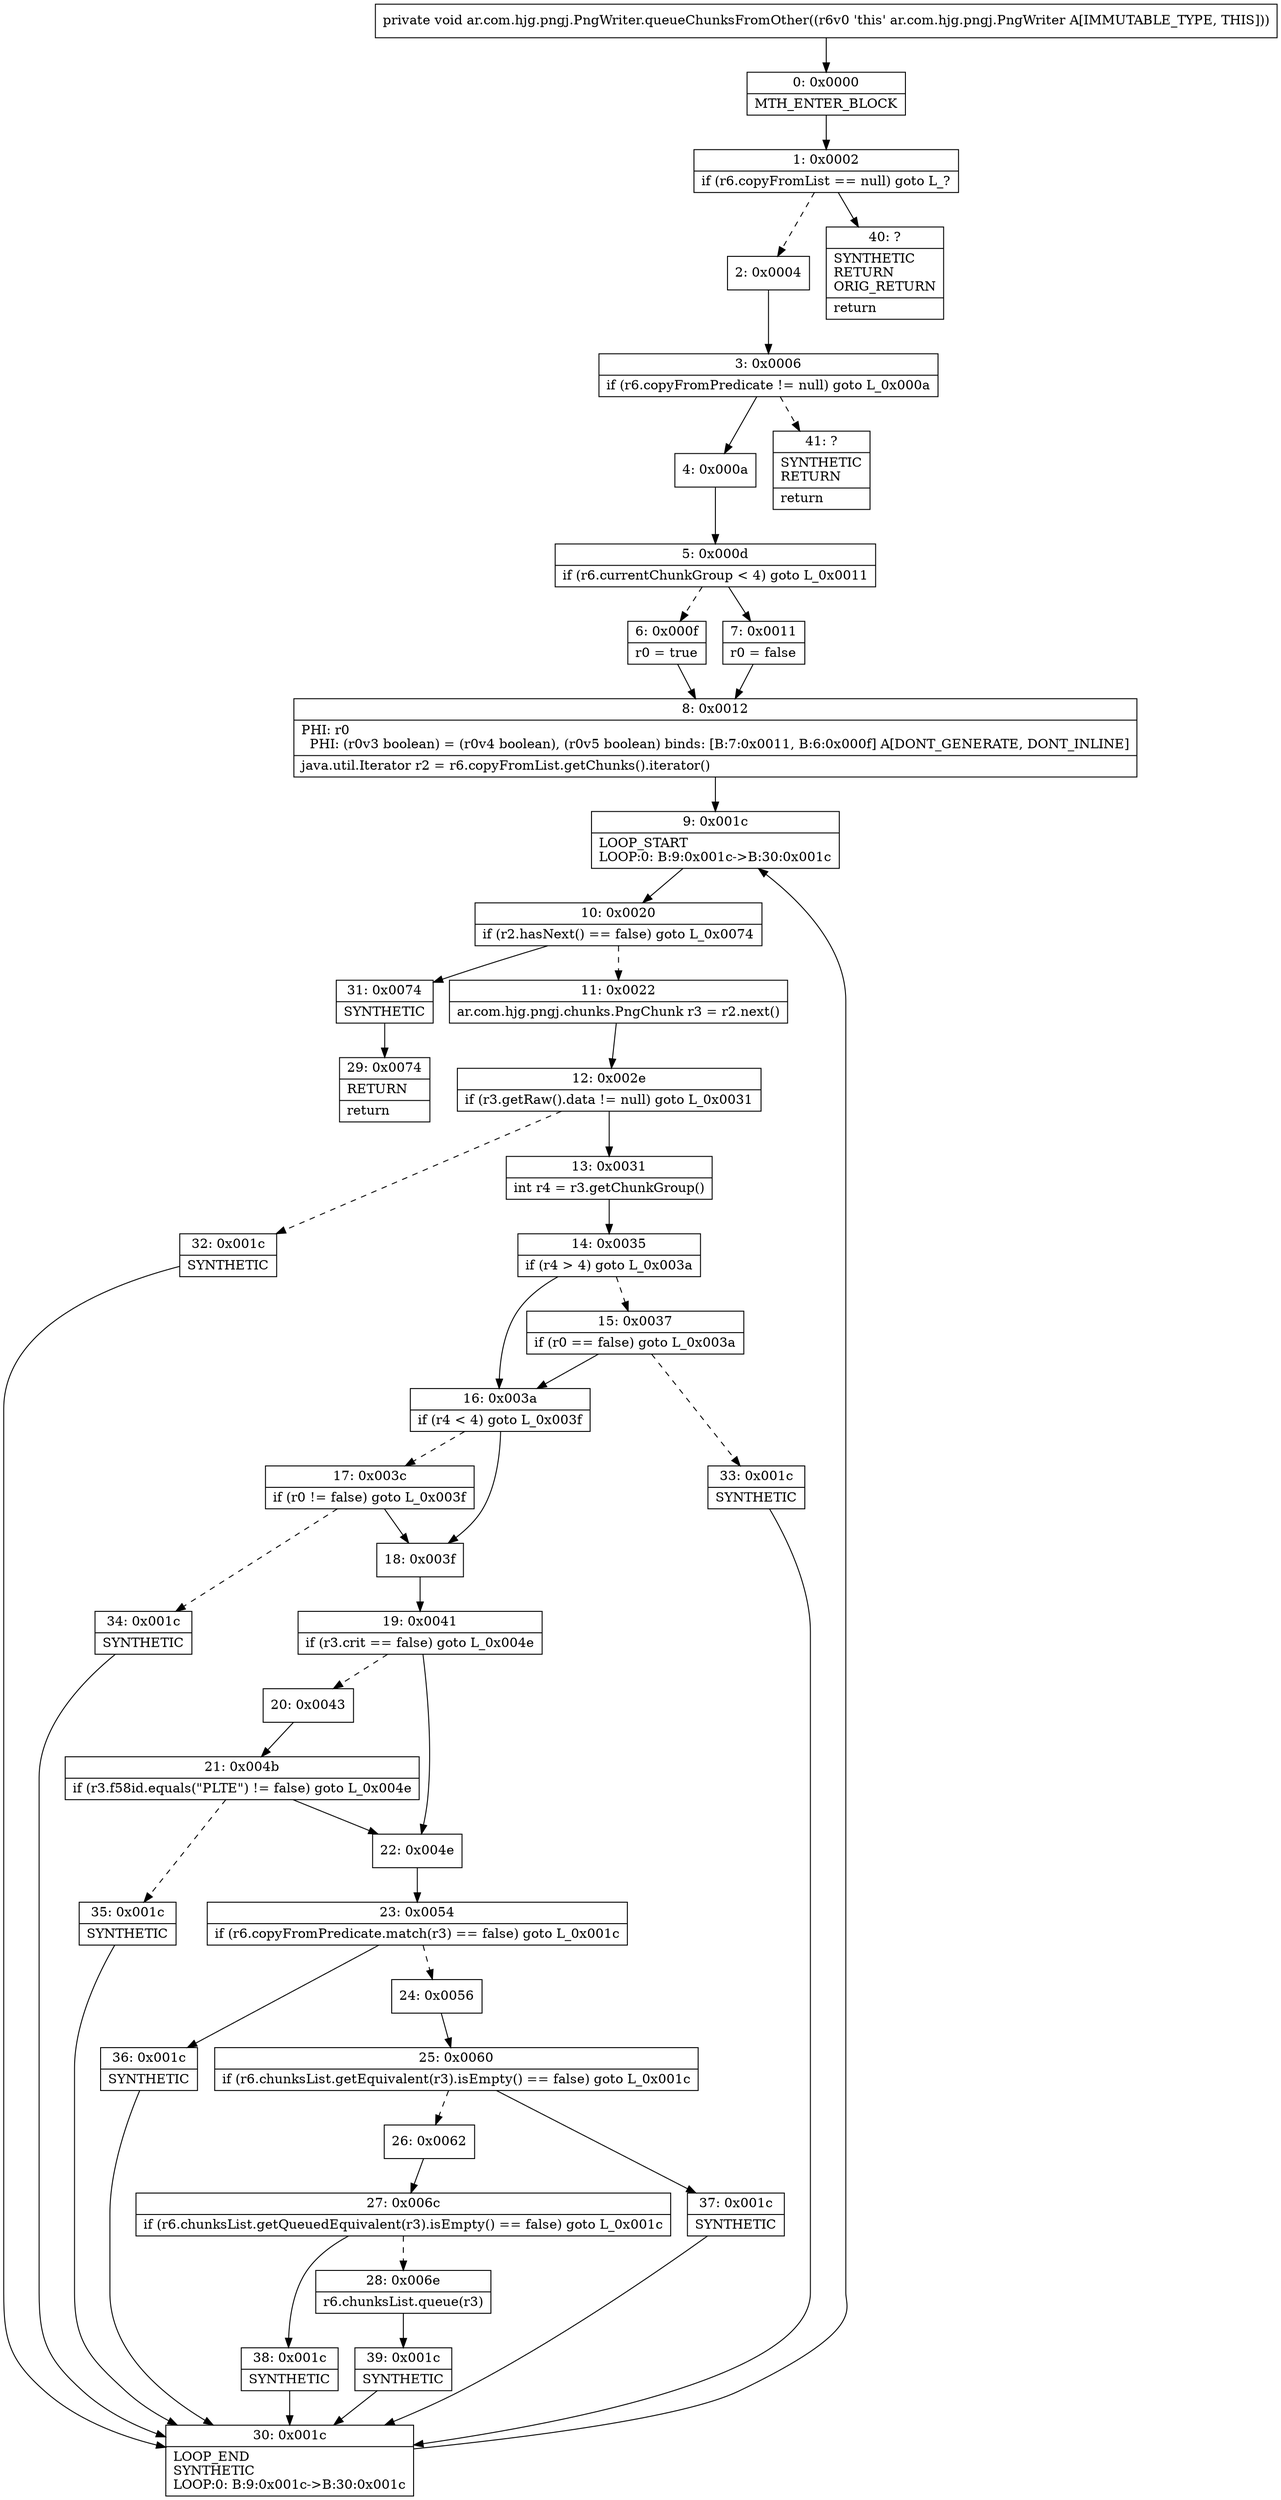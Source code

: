 digraph "CFG forar.com.hjg.pngj.PngWriter.queueChunksFromOther()V" {
Node_0 [shape=record,label="{0\:\ 0x0000|MTH_ENTER_BLOCK\l}"];
Node_1 [shape=record,label="{1\:\ 0x0002|if (r6.copyFromList == null) goto L_?\l}"];
Node_2 [shape=record,label="{2\:\ 0x0004}"];
Node_3 [shape=record,label="{3\:\ 0x0006|if (r6.copyFromPredicate != null) goto L_0x000a\l}"];
Node_4 [shape=record,label="{4\:\ 0x000a}"];
Node_5 [shape=record,label="{5\:\ 0x000d|if (r6.currentChunkGroup \< 4) goto L_0x0011\l}"];
Node_6 [shape=record,label="{6\:\ 0x000f|r0 = true\l}"];
Node_7 [shape=record,label="{7\:\ 0x0011|r0 = false\l}"];
Node_8 [shape=record,label="{8\:\ 0x0012|PHI: r0 \l  PHI: (r0v3 boolean) = (r0v4 boolean), (r0v5 boolean) binds: [B:7:0x0011, B:6:0x000f] A[DONT_GENERATE, DONT_INLINE]\l|java.util.Iterator r2 = r6.copyFromList.getChunks().iterator()\l}"];
Node_9 [shape=record,label="{9\:\ 0x001c|LOOP_START\lLOOP:0: B:9:0x001c\-\>B:30:0x001c\l}"];
Node_10 [shape=record,label="{10\:\ 0x0020|if (r2.hasNext() == false) goto L_0x0074\l}"];
Node_11 [shape=record,label="{11\:\ 0x0022|ar.com.hjg.pngj.chunks.PngChunk r3 = r2.next()\l}"];
Node_12 [shape=record,label="{12\:\ 0x002e|if (r3.getRaw().data != null) goto L_0x0031\l}"];
Node_13 [shape=record,label="{13\:\ 0x0031|int r4 = r3.getChunkGroup()\l}"];
Node_14 [shape=record,label="{14\:\ 0x0035|if (r4 \> 4) goto L_0x003a\l}"];
Node_15 [shape=record,label="{15\:\ 0x0037|if (r0 == false) goto L_0x003a\l}"];
Node_16 [shape=record,label="{16\:\ 0x003a|if (r4 \< 4) goto L_0x003f\l}"];
Node_17 [shape=record,label="{17\:\ 0x003c|if (r0 != false) goto L_0x003f\l}"];
Node_18 [shape=record,label="{18\:\ 0x003f}"];
Node_19 [shape=record,label="{19\:\ 0x0041|if (r3.crit == false) goto L_0x004e\l}"];
Node_20 [shape=record,label="{20\:\ 0x0043}"];
Node_21 [shape=record,label="{21\:\ 0x004b|if (r3.f58id.equals(\"PLTE\") != false) goto L_0x004e\l}"];
Node_22 [shape=record,label="{22\:\ 0x004e}"];
Node_23 [shape=record,label="{23\:\ 0x0054|if (r6.copyFromPredicate.match(r3) == false) goto L_0x001c\l}"];
Node_24 [shape=record,label="{24\:\ 0x0056}"];
Node_25 [shape=record,label="{25\:\ 0x0060|if (r6.chunksList.getEquivalent(r3).isEmpty() == false) goto L_0x001c\l}"];
Node_26 [shape=record,label="{26\:\ 0x0062}"];
Node_27 [shape=record,label="{27\:\ 0x006c|if (r6.chunksList.getQueuedEquivalent(r3).isEmpty() == false) goto L_0x001c\l}"];
Node_28 [shape=record,label="{28\:\ 0x006e|r6.chunksList.queue(r3)\l}"];
Node_29 [shape=record,label="{29\:\ 0x0074|RETURN\l|return\l}"];
Node_30 [shape=record,label="{30\:\ 0x001c|LOOP_END\lSYNTHETIC\lLOOP:0: B:9:0x001c\-\>B:30:0x001c\l}"];
Node_31 [shape=record,label="{31\:\ 0x0074|SYNTHETIC\l}"];
Node_32 [shape=record,label="{32\:\ 0x001c|SYNTHETIC\l}"];
Node_33 [shape=record,label="{33\:\ 0x001c|SYNTHETIC\l}"];
Node_34 [shape=record,label="{34\:\ 0x001c|SYNTHETIC\l}"];
Node_35 [shape=record,label="{35\:\ 0x001c|SYNTHETIC\l}"];
Node_36 [shape=record,label="{36\:\ 0x001c|SYNTHETIC\l}"];
Node_37 [shape=record,label="{37\:\ 0x001c|SYNTHETIC\l}"];
Node_38 [shape=record,label="{38\:\ 0x001c|SYNTHETIC\l}"];
Node_39 [shape=record,label="{39\:\ 0x001c|SYNTHETIC\l}"];
Node_40 [shape=record,label="{40\:\ ?|SYNTHETIC\lRETURN\lORIG_RETURN\l|return\l}"];
Node_41 [shape=record,label="{41\:\ ?|SYNTHETIC\lRETURN\l|return\l}"];
MethodNode[shape=record,label="{private void ar.com.hjg.pngj.PngWriter.queueChunksFromOther((r6v0 'this' ar.com.hjg.pngj.PngWriter A[IMMUTABLE_TYPE, THIS])) }"];
MethodNode -> Node_0;
Node_0 -> Node_1;
Node_1 -> Node_2[style=dashed];
Node_1 -> Node_40;
Node_2 -> Node_3;
Node_3 -> Node_4;
Node_3 -> Node_41[style=dashed];
Node_4 -> Node_5;
Node_5 -> Node_6[style=dashed];
Node_5 -> Node_7;
Node_6 -> Node_8;
Node_7 -> Node_8;
Node_8 -> Node_9;
Node_9 -> Node_10;
Node_10 -> Node_11[style=dashed];
Node_10 -> Node_31;
Node_11 -> Node_12;
Node_12 -> Node_13;
Node_12 -> Node_32[style=dashed];
Node_13 -> Node_14;
Node_14 -> Node_15[style=dashed];
Node_14 -> Node_16;
Node_15 -> Node_16;
Node_15 -> Node_33[style=dashed];
Node_16 -> Node_17[style=dashed];
Node_16 -> Node_18;
Node_17 -> Node_18;
Node_17 -> Node_34[style=dashed];
Node_18 -> Node_19;
Node_19 -> Node_20[style=dashed];
Node_19 -> Node_22;
Node_20 -> Node_21;
Node_21 -> Node_22;
Node_21 -> Node_35[style=dashed];
Node_22 -> Node_23;
Node_23 -> Node_24[style=dashed];
Node_23 -> Node_36;
Node_24 -> Node_25;
Node_25 -> Node_26[style=dashed];
Node_25 -> Node_37;
Node_26 -> Node_27;
Node_27 -> Node_28[style=dashed];
Node_27 -> Node_38;
Node_28 -> Node_39;
Node_30 -> Node_9;
Node_31 -> Node_29;
Node_32 -> Node_30;
Node_33 -> Node_30;
Node_34 -> Node_30;
Node_35 -> Node_30;
Node_36 -> Node_30;
Node_37 -> Node_30;
Node_38 -> Node_30;
Node_39 -> Node_30;
}

